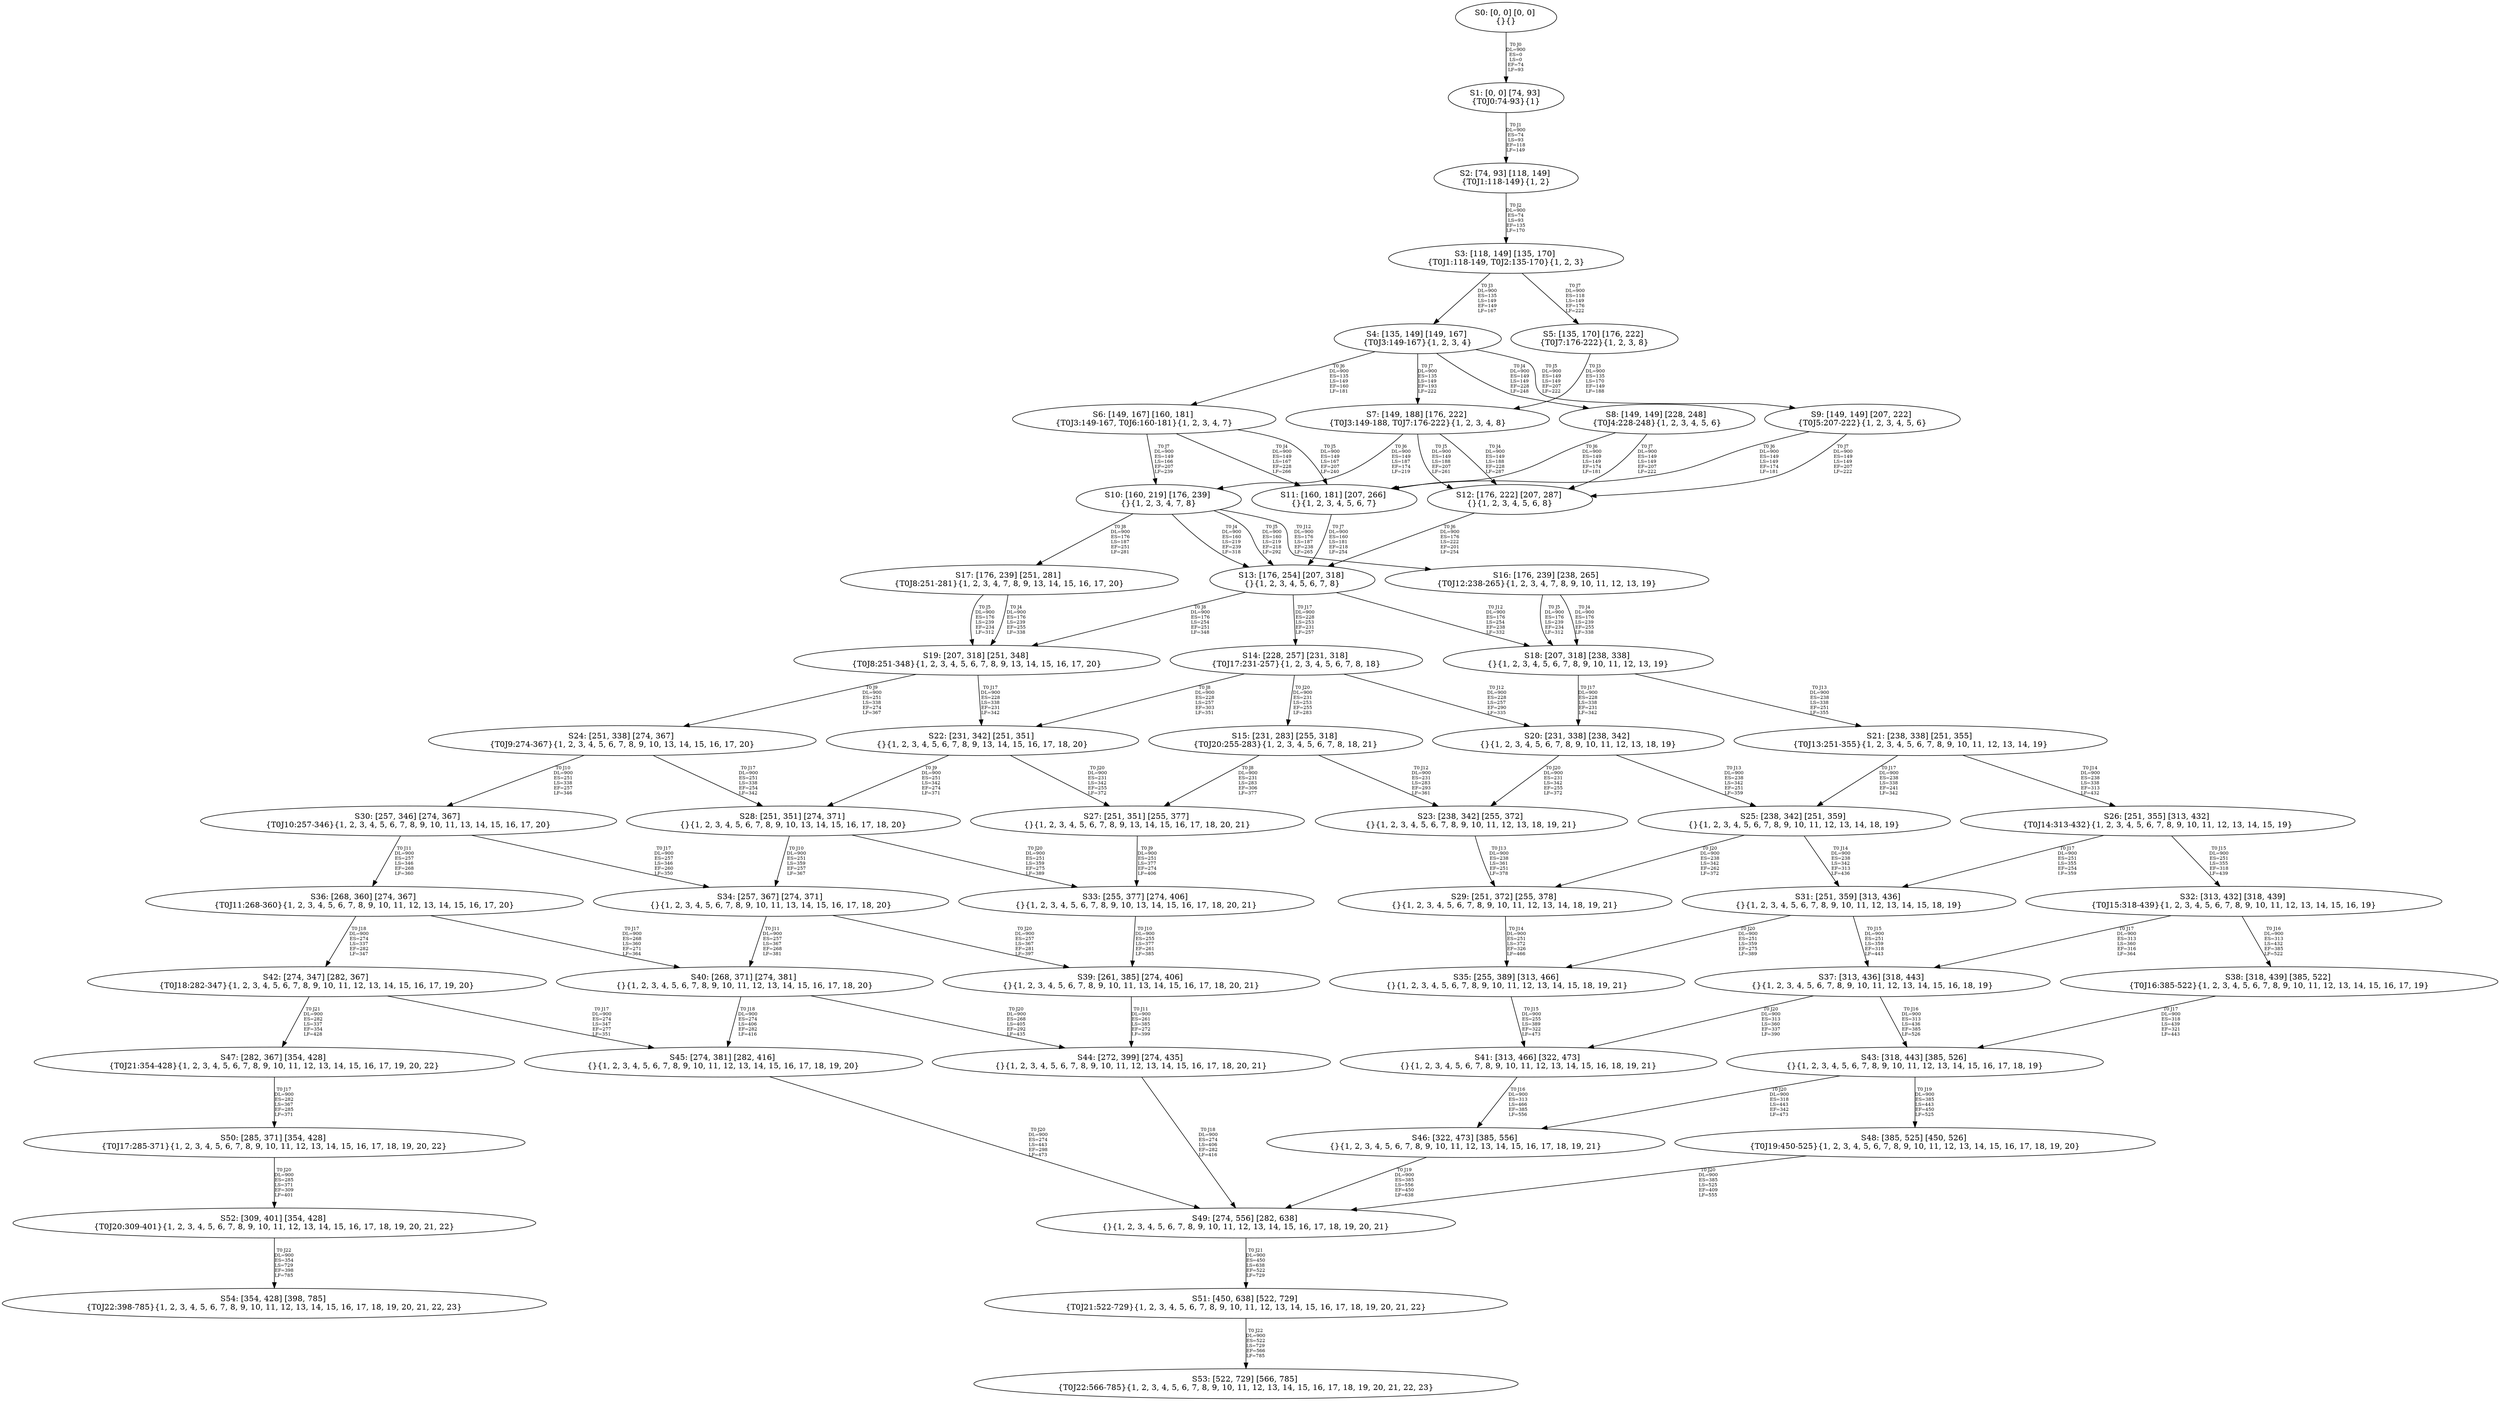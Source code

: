 digraph {
	S0[label="S0: [0, 0] [0, 0] \n{}{}"];
	S1[label="S1: [0, 0] [74, 93] \n{T0J0:74-93}{1}"];
	S2[label="S2: [74, 93] [118, 149] \n{T0J1:118-149}{1, 2}"];
	S3[label="S3: [118, 149] [135, 170] \n{T0J1:118-149, T0J2:135-170}{1, 2, 3}"];
	S4[label="S4: [135, 149] [149, 167] \n{T0J3:149-167}{1, 2, 3, 4}"];
	S5[label="S5: [135, 170] [176, 222] \n{T0J7:176-222}{1, 2, 3, 8}"];
	S6[label="S6: [149, 167] [160, 181] \n{T0J3:149-167, T0J6:160-181}{1, 2, 3, 4, 7}"];
	S7[label="S7: [149, 188] [176, 222] \n{T0J3:149-188, T0J7:176-222}{1, 2, 3, 4, 8}"];
	S8[label="S8: [149, 149] [228, 248] \n{T0J4:228-248}{1, 2, 3, 4, 5, 6}"];
	S9[label="S9: [149, 149] [207, 222] \n{T0J5:207-222}{1, 2, 3, 4, 5, 6}"];
	S10[label="S10: [160, 219] [176, 239] \n{}{1, 2, 3, 4, 7, 8}"];
	S11[label="S11: [160, 181] [207, 266] \n{}{1, 2, 3, 4, 5, 6, 7}"];
	S12[label="S12: [176, 222] [207, 287] \n{}{1, 2, 3, 4, 5, 6, 8}"];
	S13[label="S13: [176, 254] [207, 318] \n{}{1, 2, 3, 4, 5, 6, 7, 8}"];
	S14[label="S14: [228, 257] [231, 318] \n{T0J17:231-257}{1, 2, 3, 4, 5, 6, 7, 8, 18}"];
	S15[label="S15: [231, 283] [255, 318] \n{T0J20:255-283}{1, 2, 3, 4, 5, 6, 7, 8, 18, 21}"];
	S16[label="S16: [176, 239] [238, 265] \n{T0J12:238-265}{1, 2, 3, 4, 7, 8, 9, 10, 11, 12, 13, 19}"];
	S17[label="S17: [176, 239] [251, 281] \n{T0J8:251-281}{1, 2, 3, 4, 7, 8, 9, 13, 14, 15, 16, 17, 20}"];
	S18[label="S18: [207, 318] [238, 338] \n{}{1, 2, 3, 4, 5, 6, 7, 8, 9, 10, 11, 12, 13, 19}"];
	S19[label="S19: [207, 318] [251, 348] \n{T0J8:251-348}{1, 2, 3, 4, 5, 6, 7, 8, 9, 13, 14, 15, 16, 17, 20}"];
	S20[label="S20: [231, 338] [238, 342] \n{}{1, 2, 3, 4, 5, 6, 7, 8, 9, 10, 11, 12, 13, 18, 19}"];
	S21[label="S21: [238, 338] [251, 355] \n{T0J13:251-355}{1, 2, 3, 4, 5, 6, 7, 8, 9, 10, 11, 12, 13, 14, 19}"];
	S22[label="S22: [231, 342] [251, 351] \n{}{1, 2, 3, 4, 5, 6, 7, 8, 9, 13, 14, 15, 16, 17, 18, 20}"];
	S23[label="S23: [238, 342] [255, 372] \n{}{1, 2, 3, 4, 5, 6, 7, 8, 9, 10, 11, 12, 13, 18, 19, 21}"];
	S24[label="S24: [251, 338] [274, 367] \n{T0J9:274-367}{1, 2, 3, 4, 5, 6, 7, 8, 9, 10, 13, 14, 15, 16, 17, 20}"];
	S25[label="S25: [238, 342] [251, 359] \n{}{1, 2, 3, 4, 5, 6, 7, 8, 9, 10, 11, 12, 13, 14, 18, 19}"];
	S26[label="S26: [251, 355] [313, 432] \n{T0J14:313-432}{1, 2, 3, 4, 5, 6, 7, 8, 9, 10, 11, 12, 13, 14, 15, 19}"];
	S27[label="S27: [251, 351] [255, 377] \n{}{1, 2, 3, 4, 5, 6, 7, 8, 9, 13, 14, 15, 16, 17, 18, 20, 21}"];
	S28[label="S28: [251, 351] [274, 371] \n{}{1, 2, 3, 4, 5, 6, 7, 8, 9, 10, 13, 14, 15, 16, 17, 18, 20}"];
	S29[label="S29: [251, 372] [255, 378] \n{}{1, 2, 3, 4, 5, 6, 7, 8, 9, 10, 11, 12, 13, 14, 18, 19, 21}"];
	S30[label="S30: [257, 346] [274, 367] \n{T0J10:257-346}{1, 2, 3, 4, 5, 6, 7, 8, 9, 10, 11, 13, 14, 15, 16, 17, 20}"];
	S31[label="S31: [251, 359] [313, 436] \n{}{1, 2, 3, 4, 5, 6, 7, 8, 9, 10, 11, 12, 13, 14, 15, 18, 19}"];
	S32[label="S32: [313, 432] [318, 439] \n{T0J15:318-439}{1, 2, 3, 4, 5, 6, 7, 8, 9, 10, 11, 12, 13, 14, 15, 16, 19}"];
	S33[label="S33: [255, 377] [274, 406] \n{}{1, 2, 3, 4, 5, 6, 7, 8, 9, 10, 13, 14, 15, 16, 17, 18, 20, 21}"];
	S34[label="S34: [257, 367] [274, 371] \n{}{1, 2, 3, 4, 5, 6, 7, 8, 9, 10, 11, 13, 14, 15, 16, 17, 18, 20}"];
	S35[label="S35: [255, 389] [313, 466] \n{}{1, 2, 3, 4, 5, 6, 7, 8, 9, 10, 11, 12, 13, 14, 15, 18, 19, 21}"];
	S36[label="S36: [268, 360] [274, 367] \n{T0J11:268-360}{1, 2, 3, 4, 5, 6, 7, 8, 9, 10, 11, 12, 13, 14, 15, 16, 17, 20}"];
	S37[label="S37: [313, 436] [318, 443] \n{}{1, 2, 3, 4, 5, 6, 7, 8, 9, 10, 11, 12, 13, 14, 15, 16, 18, 19}"];
	S38[label="S38: [318, 439] [385, 522] \n{T0J16:385-522}{1, 2, 3, 4, 5, 6, 7, 8, 9, 10, 11, 12, 13, 14, 15, 16, 17, 19}"];
	S39[label="S39: [261, 385] [274, 406] \n{}{1, 2, 3, 4, 5, 6, 7, 8, 9, 10, 11, 13, 14, 15, 16, 17, 18, 20, 21}"];
	S40[label="S40: [268, 371] [274, 381] \n{}{1, 2, 3, 4, 5, 6, 7, 8, 9, 10, 11, 12, 13, 14, 15, 16, 17, 18, 20}"];
	S41[label="S41: [313, 466] [322, 473] \n{}{1, 2, 3, 4, 5, 6, 7, 8, 9, 10, 11, 12, 13, 14, 15, 16, 18, 19, 21}"];
	S42[label="S42: [274, 347] [282, 367] \n{T0J18:282-347}{1, 2, 3, 4, 5, 6, 7, 8, 9, 10, 11, 12, 13, 14, 15, 16, 17, 19, 20}"];
	S43[label="S43: [318, 443] [385, 526] \n{}{1, 2, 3, 4, 5, 6, 7, 8, 9, 10, 11, 12, 13, 14, 15, 16, 17, 18, 19}"];
	S44[label="S44: [272, 399] [274, 435] \n{}{1, 2, 3, 4, 5, 6, 7, 8, 9, 10, 11, 12, 13, 14, 15, 16, 17, 18, 20, 21}"];
	S45[label="S45: [274, 381] [282, 416] \n{}{1, 2, 3, 4, 5, 6, 7, 8, 9, 10, 11, 12, 13, 14, 15, 16, 17, 18, 19, 20}"];
	S46[label="S46: [322, 473] [385, 556] \n{}{1, 2, 3, 4, 5, 6, 7, 8, 9, 10, 11, 12, 13, 14, 15, 16, 17, 18, 19, 21}"];
	S47[label="S47: [282, 367] [354, 428] \n{T0J21:354-428}{1, 2, 3, 4, 5, 6, 7, 8, 9, 10, 11, 12, 13, 14, 15, 16, 17, 19, 20, 22}"];
	S48[label="S48: [385, 525] [450, 526] \n{T0J19:450-525}{1, 2, 3, 4, 5, 6, 7, 8, 9, 10, 11, 12, 13, 14, 15, 16, 17, 18, 19, 20}"];
	S49[label="S49: [274, 556] [282, 638] \n{}{1, 2, 3, 4, 5, 6, 7, 8, 9, 10, 11, 12, 13, 14, 15, 16, 17, 18, 19, 20, 21}"];
	S50[label="S50: [285, 371] [354, 428] \n{T0J17:285-371}{1, 2, 3, 4, 5, 6, 7, 8, 9, 10, 11, 12, 13, 14, 15, 16, 17, 18, 19, 20, 22}"];
	S51[label="S51: [450, 638] [522, 729] \n{T0J21:522-729}{1, 2, 3, 4, 5, 6, 7, 8, 9, 10, 11, 12, 13, 14, 15, 16, 17, 18, 19, 20, 21, 22}"];
	S52[label="S52: [309, 401] [354, 428] \n{T0J20:309-401}{1, 2, 3, 4, 5, 6, 7, 8, 9, 10, 11, 12, 13, 14, 15, 16, 17, 18, 19, 20, 21, 22}"];
	S53[label="S53: [522, 729] [566, 785] \n{T0J22:566-785}{1, 2, 3, 4, 5, 6, 7, 8, 9, 10, 11, 12, 13, 14, 15, 16, 17, 18, 19, 20, 21, 22, 23}"];
	S54[label="S54: [354, 428] [398, 785] \n{T0J22:398-785}{1, 2, 3, 4, 5, 6, 7, 8, 9, 10, 11, 12, 13, 14, 15, 16, 17, 18, 19, 20, 21, 22, 23}"];
	S0 -> S1[label="T0 J0\nDL=900\nES=0\nLS=0\nEF=74\nLF=93",fontsize=8];
	S1 -> S2[label="T0 J1\nDL=900\nES=74\nLS=93\nEF=118\nLF=149",fontsize=8];
	S2 -> S3[label="T0 J2\nDL=900\nES=74\nLS=93\nEF=135\nLF=170",fontsize=8];
	S3 -> S4[label="T0 J3\nDL=900\nES=135\nLS=149\nEF=149\nLF=167",fontsize=8];
	S3 -> S5[label="T0 J7\nDL=900\nES=118\nLS=149\nEF=176\nLF=222",fontsize=8];
	S4 -> S8[label="T0 J4\nDL=900\nES=149\nLS=149\nEF=228\nLF=248",fontsize=8];
	S4 -> S9[label="T0 J5\nDL=900\nES=149\nLS=149\nEF=207\nLF=222",fontsize=8];
	S4 -> S6[label="T0 J6\nDL=900\nES=135\nLS=149\nEF=160\nLF=181",fontsize=8];
	S4 -> S7[label="T0 J7\nDL=900\nES=135\nLS=149\nEF=193\nLF=222",fontsize=8];
	S5 -> S7[label="T0 J3\nDL=900\nES=135\nLS=170\nEF=149\nLF=188",fontsize=8];
	S6 -> S11[label="T0 J4\nDL=900\nES=149\nLS=167\nEF=228\nLF=266",fontsize=8];
	S6 -> S11[label="T0 J5\nDL=900\nES=149\nLS=167\nEF=207\nLF=240",fontsize=8];
	S6 -> S10[label="T0 J7\nDL=900\nES=149\nLS=166\nEF=207\nLF=239",fontsize=8];
	S7 -> S12[label="T0 J4\nDL=900\nES=149\nLS=188\nEF=228\nLF=287",fontsize=8];
	S7 -> S12[label="T0 J5\nDL=900\nES=149\nLS=188\nEF=207\nLF=261",fontsize=8];
	S7 -> S10[label="T0 J6\nDL=900\nES=149\nLS=187\nEF=174\nLF=219",fontsize=8];
	S8 -> S11[label="T0 J6\nDL=900\nES=149\nLS=149\nEF=174\nLF=181",fontsize=8];
	S8 -> S12[label="T0 J7\nDL=900\nES=149\nLS=149\nEF=207\nLF=222",fontsize=8];
	S9 -> S11[label="T0 J6\nDL=900\nES=149\nLS=149\nEF=174\nLF=181",fontsize=8];
	S9 -> S12[label="T0 J7\nDL=900\nES=149\nLS=149\nEF=207\nLF=222",fontsize=8];
	S10 -> S13[label="T0 J4\nDL=900\nES=160\nLS=219\nEF=239\nLF=318",fontsize=8];
	S10 -> S13[label="T0 J5\nDL=900\nES=160\nLS=219\nEF=218\nLF=292",fontsize=8];
	S10 -> S17[label="T0 J8\nDL=900\nES=176\nLS=187\nEF=251\nLF=281",fontsize=8];
	S10 -> S16[label="T0 J12\nDL=900\nES=176\nLS=187\nEF=238\nLF=265",fontsize=8];
	S11 -> S13[label="T0 J7\nDL=900\nES=160\nLS=181\nEF=218\nLF=254",fontsize=8];
	S12 -> S13[label="T0 J6\nDL=900\nES=176\nLS=222\nEF=201\nLF=254",fontsize=8];
	S13 -> S19[label="T0 J8\nDL=900\nES=176\nLS=254\nEF=251\nLF=348",fontsize=8];
	S13 -> S18[label="T0 J12\nDL=900\nES=176\nLS=254\nEF=238\nLF=332",fontsize=8];
	S13 -> S14[label="T0 J17\nDL=900\nES=228\nLS=253\nEF=231\nLF=257",fontsize=8];
	S14 -> S22[label="T0 J8\nDL=900\nES=228\nLS=257\nEF=303\nLF=351",fontsize=8];
	S14 -> S20[label="T0 J12\nDL=900\nES=228\nLS=257\nEF=290\nLF=335",fontsize=8];
	S14 -> S15[label="T0 J20\nDL=900\nES=231\nLS=253\nEF=255\nLF=283",fontsize=8];
	S15 -> S27[label="T0 J8\nDL=900\nES=231\nLS=283\nEF=306\nLF=377",fontsize=8];
	S15 -> S23[label="T0 J12\nDL=900\nES=231\nLS=283\nEF=293\nLF=361",fontsize=8];
	S16 -> S18[label="T0 J4\nDL=900\nES=176\nLS=239\nEF=255\nLF=338",fontsize=8];
	S16 -> S18[label="T0 J5\nDL=900\nES=176\nLS=239\nEF=234\nLF=312",fontsize=8];
	S17 -> S19[label="T0 J4\nDL=900\nES=176\nLS=239\nEF=255\nLF=338",fontsize=8];
	S17 -> S19[label="T0 J5\nDL=900\nES=176\nLS=239\nEF=234\nLF=312",fontsize=8];
	S18 -> S21[label="T0 J13\nDL=900\nES=238\nLS=338\nEF=251\nLF=355",fontsize=8];
	S18 -> S20[label="T0 J17\nDL=900\nES=228\nLS=338\nEF=231\nLF=342",fontsize=8];
	S19 -> S24[label="T0 J9\nDL=900\nES=251\nLS=338\nEF=274\nLF=367",fontsize=8];
	S19 -> S22[label="T0 J17\nDL=900\nES=228\nLS=338\nEF=231\nLF=342",fontsize=8];
	S20 -> S25[label="T0 J13\nDL=900\nES=238\nLS=342\nEF=251\nLF=359",fontsize=8];
	S20 -> S23[label="T0 J20\nDL=900\nES=231\nLS=342\nEF=255\nLF=372",fontsize=8];
	S21 -> S26[label="T0 J14\nDL=900\nES=238\nLS=338\nEF=313\nLF=432",fontsize=8];
	S21 -> S25[label="T0 J17\nDL=900\nES=238\nLS=338\nEF=241\nLF=342",fontsize=8];
	S22 -> S28[label="T0 J9\nDL=900\nES=251\nLS=342\nEF=274\nLF=371",fontsize=8];
	S22 -> S27[label="T0 J20\nDL=900\nES=231\nLS=342\nEF=255\nLF=372",fontsize=8];
	S23 -> S29[label="T0 J13\nDL=900\nES=238\nLS=361\nEF=251\nLF=378",fontsize=8];
	S24 -> S30[label="T0 J10\nDL=900\nES=251\nLS=338\nEF=257\nLF=346",fontsize=8];
	S24 -> S28[label="T0 J17\nDL=900\nES=251\nLS=338\nEF=254\nLF=342",fontsize=8];
	S25 -> S31[label="T0 J14\nDL=900\nES=238\nLS=342\nEF=313\nLF=436",fontsize=8];
	S25 -> S29[label="T0 J20\nDL=900\nES=238\nLS=342\nEF=262\nLF=372",fontsize=8];
	S26 -> S32[label="T0 J15\nDL=900\nES=251\nLS=355\nEF=318\nLF=439",fontsize=8];
	S26 -> S31[label="T0 J17\nDL=900\nES=251\nLS=355\nEF=254\nLF=359",fontsize=8];
	S27 -> S33[label="T0 J9\nDL=900\nES=251\nLS=377\nEF=274\nLF=406",fontsize=8];
	S28 -> S34[label="T0 J10\nDL=900\nES=251\nLS=359\nEF=257\nLF=367",fontsize=8];
	S28 -> S33[label="T0 J20\nDL=900\nES=251\nLS=359\nEF=275\nLF=389",fontsize=8];
	S29 -> S35[label="T0 J14\nDL=900\nES=251\nLS=372\nEF=326\nLF=466",fontsize=8];
	S30 -> S36[label="T0 J11\nDL=900\nES=257\nLS=346\nEF=268\nLF=360",fontsize=8];
	S30 -> S34[label="T0 J17\nDL=900\nES=257\nLS=346\nEF=260\nLF=350",fontsize=8];
	S31 -> S37[label="T0 J15\nDL=900\nES=251\nLS=359\nEF=318\nLF=443",fontsize=8];
	S31 -> S35[label="T0 J20\nDL=900\nES=251\nLS=359\nEF=275\nLF=389",fontsize=8];
	S32 -> S38[label="T0 J16\nDL=900\nES=313\nLS=432\nEF=385\nLF=522",fontsize=8];
	S32 -> S37[label="T0 J17\nDL=900\nES=313\nLS=360\nEF=316\nLF=364",fontsize=8];
	S33 -> S39[label="T0 J10\nDL=900\nES=255\nLS=377\nEF=261\nLF=385",fontsize=8];
	S34 -> S40[label="T0 J11\nDL=900\nES=257\nLS=367\nEF=268\nLF=381",fontsize=8];
	S34 -> S39[label="T0 J20\nDL=900\nES=257\nLS=367\nEF=281\nLF=397",fontsize=8];
	S35 -> S41[label="T0 J15\nDL=900\nES=255\nLS=389\nEF=322\nLF=473",fontsize=8];
	S36 -> S40[label="T0 J17\nDL=900\nES=268\nLS=360\nEF=271\nLF=364",fontsize=8];
	S36 -> S42[label="T0 J18\nDL=900\nES=274\nLS=337\nEF=282\nLF=347",fontsize=8];
	S37 -> S43[label="T0 J16\nDL=900\nES=313\nLS=436\nEF=385\nLF=526",fontsize=8];
	S37 -> S41[label="T0 J20\nDL=900\nES=313\nLS=360\nEF=337\nLF=390",fontsize=8];
	S38 -> S43[label="T0 J17\nDL=900\nES=318\nLS=439\nEF=321\nLF=443",fontsize=8];
	S39 -> S44[label="T0 J11\nDL=900\nES=261\nLS=385\nEF=272\nLF=399",fontsize=8];
	S40 -> S45[label="T0 J18\nDL=900\nES=274\nLS=406\nEF=282\nLF=416",fontsize=8];
	S40 -> S44[label="T0 J20\nDL=900\nES=268\nLS=405\nEF=292\nLF=435",fontsize=8];
	S41 -> S46[label="T0 J16\nDL=900\nES=313\nLS=466\nEF=385\nLF=556",fontsize=8];
	S42 -> S45[label="T0 J17\nDL=900\nES=274\nLS=347\nEF=277\nLF=351",fontsize=8];
	S42 -> S47[label="T0 J21\nDL=900\nES=282\nLS=337\nEF=354\nLF=428",fontsize=8];
	S43 -> S48[label="T0 J19\nDL=900\nES=385\nLS=443\nEF=450\nLF=525",fontsize=8];
	S43 -> S46[label="T0 J20\nDL=900\nES=318\nLS=443\nEF=342\nLF=473",fontsize=8];
	S44 -> S49[label="T0 J18\nDL=900\nES=274\nLS=406\nEF=282\nLF=416",fontsize=8];
	S45 -> S49[label="T0 J20\nDL=900\nES=274\nLS=443\nEF=298\nLF=473",fontsize=8];
	S46 -> S49[label="T0 J19\nDL=900\nES=385\nLS=556\nEF=450\nLF=638",fontsize=8];
	S47 -> S50[label="T0 J17\nDL=900\nES=282\nLS=367\nEF=285\nLF=371",fontsize=8];
	S48 -> S49[label="T0 J20\nDL=900\nES=385\nLS=525\nEF=409\nLF=555",fontsize=8];
	S49 -> S51[label="T0 J21\nDL=900\nES=450\nLS=638\nEF=522\nLF=729",fontsize=8];
	S50 -> S52[label="T0 J20\nDL=900\nES=285\nLS=371\nEF=309\nLF=401",fontsize=8];
	S51 -> S53[label="T0 J22\nDL=900\nES=522\nLS=729\nEF=566\nLF=785",fontsize=8];
	S52 -> S54[label="T0 J22\nDL=900\nES=354\nLS=729\nEF=398\nLF=785",fontsize=8];
}
